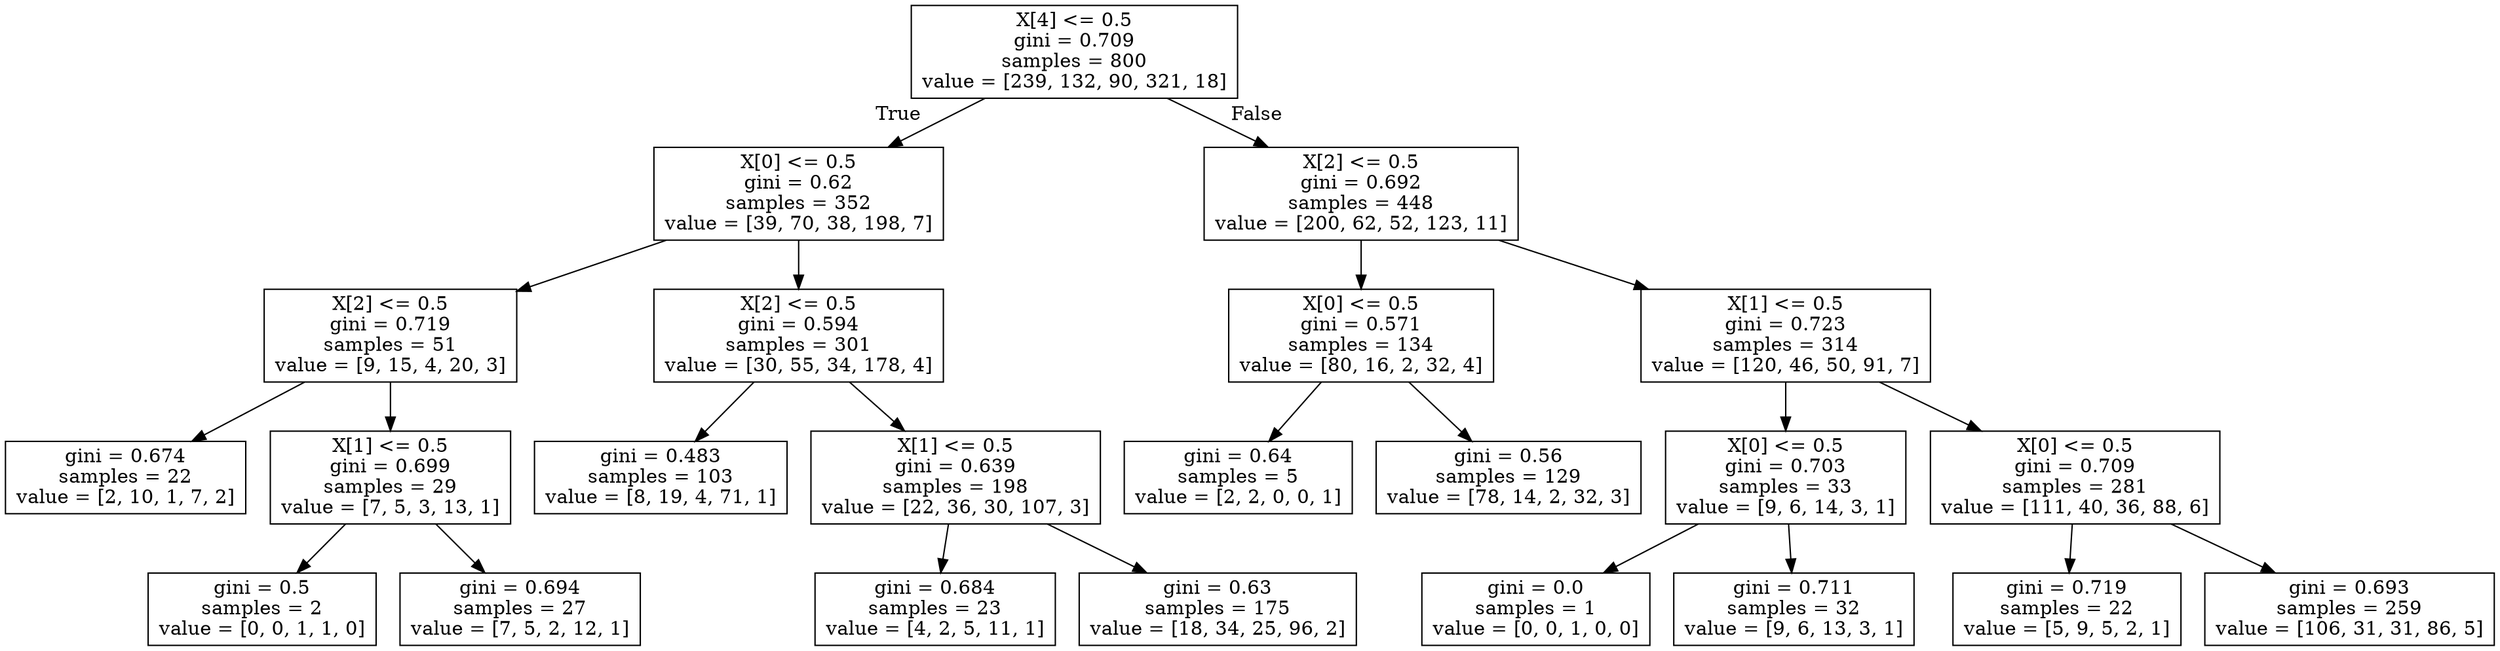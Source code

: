 digraph Tree {
node [shape=box] ;
0 [label="X[4] <= 0.5\ngini = 0.709\nsamples = 800\nvalue = [239, 132, 90, 321, 18]"] ;
1 [label="X[0] <= 0.5\ngini = 0.62\nsamples = 352\nvalue = [39, 70, 38, 198, 7]"] ;
0 -> 1 [labeldistance=2.5, labelangle=45, headlabel="True"] ;
2 [label="X[2] <= 0.5\ngini = 0.719\nsamples = 51\nvalue = [9, 15, 4, 20, 3]"] ;
1 -> 2 ;
3 [label="gini = 0.674\nsamples = 22\nvalue = [2, 10, 1, 7, 2]"] ;
2 -> 3 ;
4 [label="X[1] <= 0.5\ngini = 0.699\nsamples = 29\nvalue = [7, 5, 3, 13, 1]"] ;
2 -> 4 ;
5 [label="gini = 0.5\nsamples = 2\nvalue = [0, 0, 1, 1, 0]"] ;
4 -> 5 ;
6 [label="gini = 0.694\nsamples = 27\nvalue = [7, 5, 2, 12, 1]"] ;
4 -> 6 ;
7 [label="X[2] <= 0.5\ngini = 0.594\nsamples = 301\nvalue = [30, 55, 34, 178, 4]"] ;
1 -> 7 ;
8 [label="gini = 0.483\nsamples = 103\nvalue = [8, 19, 4, 71, 1]"] ;
7 -> 8 ;
9 [label="X[1] <= 0.5\ngini = 0.639\nsamples = 198\nvalue = [22, 36, 30, 107, 3]"] ;
7 -> 9 ;
10 [label="gini = 0.684\nsamples = 23\nvalue = [4, 2, 5, 11, 1]"] ;
9 -> 10 ;
11 [label="gini = 0.63\nsamples = 175\nvalue = [18, 34, 25, 96, 2]"] ;
9 -> 11 ;
12 [label="X[2] <= 0.5\ngini = 0.692\nsamples = 448\nvalue = [200, 62, 52, 123, 11]"] ;
0 -> 12 [labeldistance=2.5, labelangle=-45, headlabel="False"] ;
13 [label="X[0] <= 0.5\ngini = 0.571\nsamples = 134\nvalue = [80, 16, 2, 32, 4]"] ;
12 -> 13 ;
14 [label="gini = 0.64\nsamples = 5\nvalue = [2, 2, 0, 0, 1]"] ;
13 -> 14 ;
15 [label="gini = 0.56\nsamples = 129\nvalue = [78, 14, 2, 32, 3]"] ;
13 -> 15 ;
16 [label="X[1] <= 0.5\ngini = 0.723\nsamples = 314\nvalue = [120, 46, 50, 91, 7]"] ;
12 -> 16 ;
17 [label="X[0] <= 0.5\ngini = 0.703\nsamples = 33\nvalue = [9, 6, 14, 3, 1]"] ;
16 -> 17 ;
18 [label="gini = 0.0\nsamples = 1\nvalue = [0, 0, 1, 0, 0]"] ;
17 -> 18 ;
19 [label="gini = 0.711\nsamples = 32\nvalue = [9, 6, 13, 3, 1]"] ;
17 -> 19 ;
20 [label="X[0] <= 0.5\ngini = 0.709\nsamples = 281\nvalue = [111, 40, 36, 88, 6]"] ;
16 -> 20 ;
21 [label="gini = 0.719\nsamples = 22\nvalue = [5, 9, 5, 2, 1]"] ;
20 -> 21 ;
22 [label="gini = 0.693\nsamples = 259\nvalue = [106, 31, 31, 86, 5]"] ;
20 -> 22 ;
}